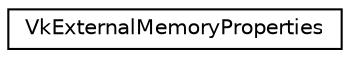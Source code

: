 digraph "Graphical Class Hierarchy"
{
 // LATEX_PDF_SIZE
  edge [fontname="Helvetica",fontsize="10",labelfontname="Helvetica",labelfontsize="10"];
  node [fontname="Helvetica",fontsize="10",shape=record];
  rankdir="LR";
  Node0 [label="VkExternalMemoryProperties",height=0.2,width=0.4,color="black", fillcolor="white", style="filled",URL="$structVkExternalMemoryProperties.html",tooltip=" "];
}
